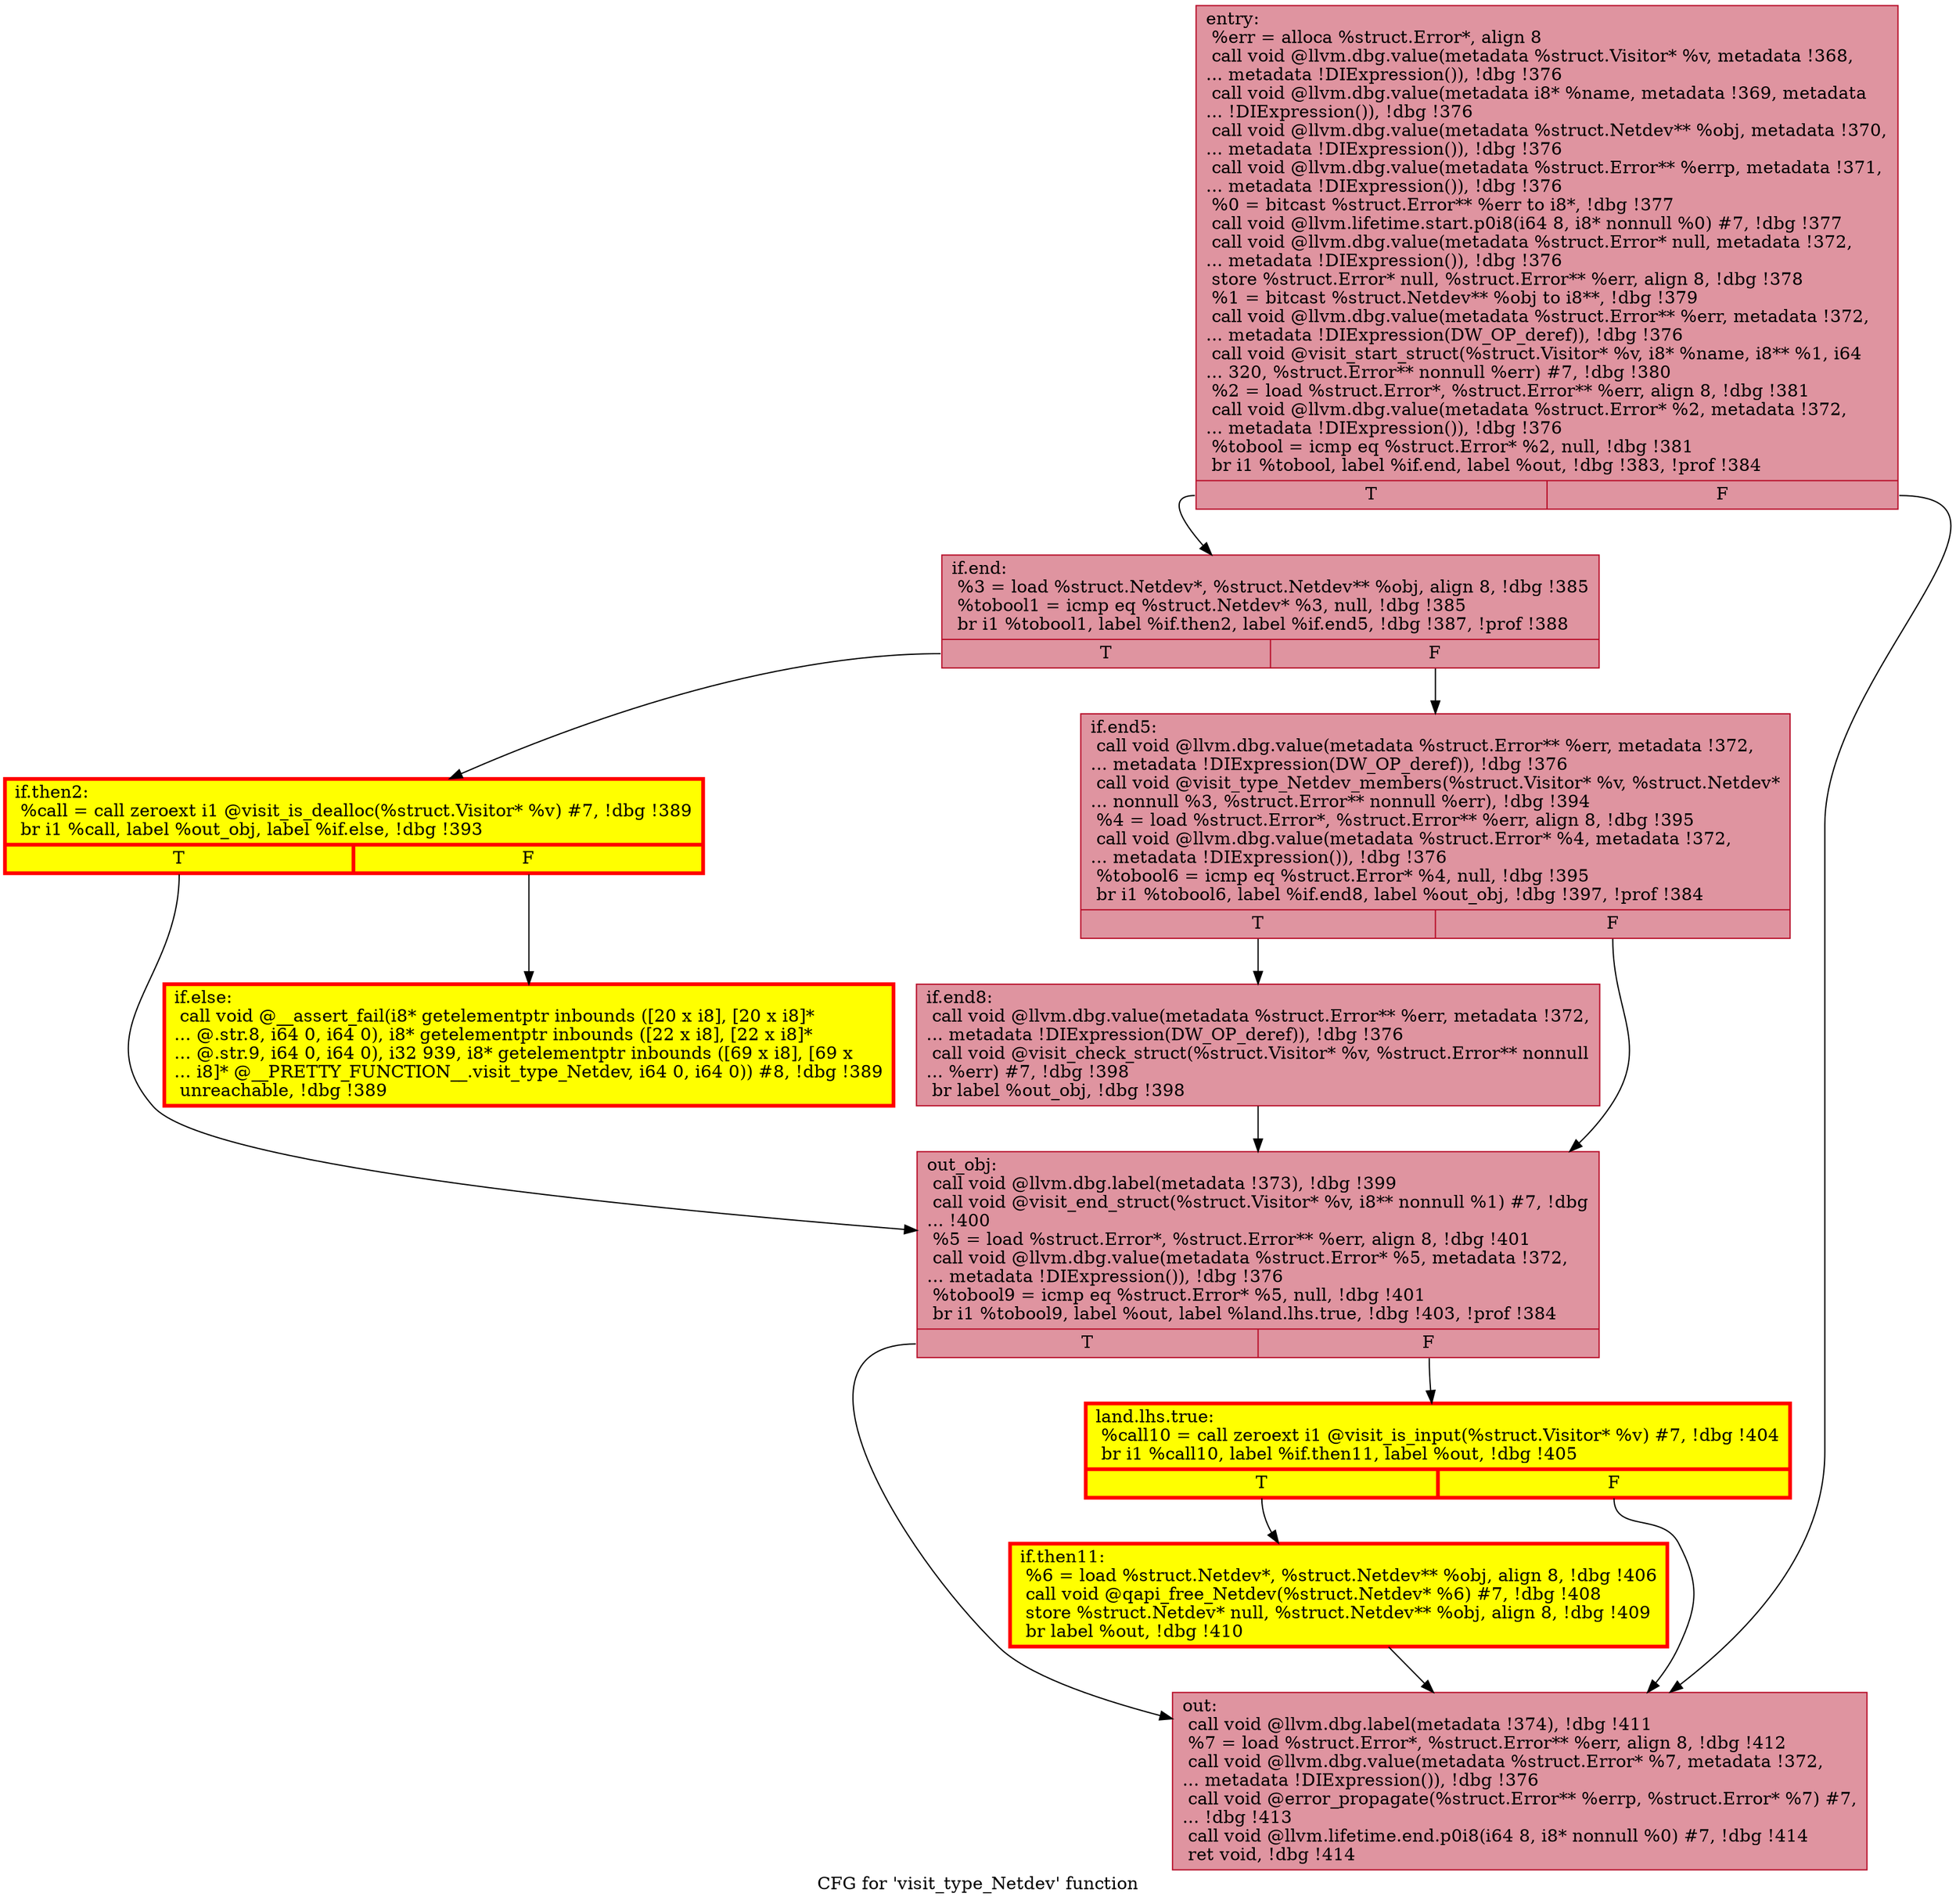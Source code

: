 digraph "CFG for 'visit_type_Netdev' function" {
	label="CFG for 'visit_type_Netdev' function";

	Node0x55760428a960 [shape=record,color="#b70d28ff", style=filled, fillcolor="#b70d2870",label="{entry:\l  %err = alloca %struct.Error*, align 8\l  call void @llvm.dbg.value(metadata %struct.Visitor* %v, metadata !368,\l... metadata !DIExpression()), !dbg !376\l  call void @llvm.dbg.value(metadata i8* %name, metadata !369, metadata\l... !DIExpression()), !dbg !376\l  call void @llvm.dbg.value(metadata %struct.Netdev** %obj, metadata !370,\l... metadata !DIExpression()), !dbg !376\l  call void @llvm.dbg.value(metadata %struct.Error** %errp, metadata !371,\l... metadata !DIExpression()), !dbg !376\l  %0 = bitcast %struct.Error** %err to i8*, !dbg !377\l  call void @llvm.lifetime.start.p0i8(i64 8, i8* nonnull %0) #7, !dbg !377\l  call void @llvm.dbg.value(metadata %struct.Error* null, metadata !372,\l... metadata !DIExpression()), !dbg !376\l  store %struct.Error* null, %struct.Error** %err, align 8, !dbg !378\l  %1 = bitcast %struct.Netdev** %obj to i8**, !dbg !379\l  call void @llvm.dbg.value(metadata %struct.Error** %err, metadata !372,\l... metadata !DIExpression(DW_OP_deref)), !dbg !376\l  call void @visit_start_struct(%struct.Visitor* %v, i8* %name, i8** %1, i64\l... 320, %struct.Error** nonnull %err) #7, !dbg !380\l  %2 = load %struct.Error*, %struct.Error** %err, align 8, !dbg !381\l  call void @llvm.dbg.value(metadata %struct.Error* %2, metadata !372,\l... metadata !DIExpression()), !dbg !376\l  %tobool = icmp eq %struct.Error* %2, null, !dbg !381\l  br i1 %tobool, label %if.end, label %out, !dbg !383, !prof !384\l|{<s0>T|<s1>F}}"];
	Node0x55760428a960:s0 -> Node0x557604346d60;
	Node0x55760428a960:s1 -> Node0x557604347a20;
	Node0x557604346d60 [shape=record,color="#b70d28ff", style=filled, fillcolor="#b70d2870",label="{if.end:                                           \l  %3 = load %struct.Netdev*, %struct.Netdev** %obj, align 8, !dbg !385\l  %tobool1 = icmp eq %struct.Netdev* %3, null, !dbg !385\l  br i1 %tobool1, label %if.then2, label %if.end5, !dbg !387, !prof !388\l|{<s0>T|<s1>F}}"];
	Node0x557604346d60:s0 -> Node0x557604347c00;
	Node0x557604346d60:s1 -> Node0x557604347c70;
	Node0x557604347c00 [shape=record,penwidth=3.0, style="filled", color="red", fillcolor="yellow",label="{if.then2:                                         \l  %call = call zeroext i1 @visit_is_dealloc(%struct.Visitor* %v) #7, !dbg !389\l  br i1 %call, label %out_obj, label %if.else, !dbg !393\l|{<s0>T|<s1>F}}"];
	Node0x557604347c00:s0 -> Node0x557604348890;
	Node0x557604347c00:s1 -> Node0x5576043481e0;
	Node0x5576043481e0 [shape=record,penwidth=3.0, style="filled", color="red", fillcolor="yellow",label="{if.else:                                          \l  call void @__assert_fail(i8* getelementptr inbounds ([20 x i8], [20 x i8]*\l... @.str.8, i64 0, i64 0), i8* getelementptr inbounds ([22 x i8], [22 x i8]*\l... @.str.9, i64 0, i64 0), i32 939, i8* getelementptr inbounds ([69 x i8], [69 x\l... i8]* @__PRETTY_FUNCTION__.visit_type_Netdev, i64 0, i64 0)) #8, !dbg !389\l  unreachable, !dbg !389\l}"];
	Node0x557604347c70 [shape=record,color="#b70d28ff", style=filled, fillcolor="#b70d2870",label="{if.end5:                                          \l  call void @llvm.dbg.value(metadata %struct.Error** %err, metadata !372,\l... metadata !DIExpression(DW_OP_deref)), !dbg !376\l  call void @visit_type_Netdev_members(%struct.Visitor* %v, %struct.Netdev*\l... nonnull %3, %struct.Error** nonnull %err), !dbg !394\l  %4 = load %struct.Error*, %struct.Error** %err, align 8, !dbg !395\l  call void @llvm.dbg.value(metadata %struct.Error* %4, metadata !372,\l... metadata !DIExpression()), !dbg !376\l  %tobool6 = icmp eq %struct.Error* %4, null, !dbg !395\l  br i1 %tobool6, label %if.end8, label %out_obj, !dbg !397, !prof !384\l|{<s0>T|<s1>F}}"];
	Node0x557604347c70:s0 -> Node0x557604348d60;
	Node0x557604347c70:s1 -> Node0x557604348890;
	Node0x557604348d60 [shape=record,color="#b70d28ff", style=filled, fillcolor="#b70d2870",label="{if.end8:                                          \l  call void @llvm.dbg.value(metadata %struct.Error** %err, metadata !372,\l... metadata !DIExpression(DW_OP_deref)), !dbg !376\l  call void @visit_check_struct(%struct.Visitor* %v, %struct.Error** nonnull\l... %err) #7, !dbg !398\l  br label %out_obj, !dbg !398\l}"];
	Node0x557604348d60 -> Node0x557604348890;
	Node0x557604348890 [shape=record,color="#b70d28ff", style=filled, fillcolor="#b70d2870",label="{out_obj:                                          \l  call void @llvm.dbg.label(metadata !373), !dbg !399\l  call void @visit_end_struct(%struct.Visitor* %v, i8** nonnull %1) #7, !dbg\l... !400\l  %5 = load %struct.Error*, %struct.Error** %err, align 8, !dbg !401\l  call void @llvm.dbg.value(metadata %struct.Error* %5, metadata !372,\l... metadata !DIExpression()), !dbg !376\l  %tobool9 = icmp eq %struct.Error* %5, null, !dbg !401\l  br i1 %tobool9, label %out, label %land.lhs.true, !dbg !403, !prof !384\l|{<s0>T|<s1>F}}"];
	Node0x557604348890:s0 -> Node0x557604347a20;
	Node0x557604348890:s1 -> Node0x557604349ac0;
	Node0x557604349ac0 [shape=record,penwidth=3.0, style="filled", color="red", fillcolor="yellow",label="{land.lhs.true:                                    \l  %call10 = call zeroext i1 @visit_is_input(%struct.Visitor* %v) #7, !dbg !404\l  br i1 %call10, label %if.then11, label %out, !dbg !405\l|{<s0>T|<s1>F}}"];
	Node0x557604349ac0:s0 -> Node0x557604349a00;
	Node0x557604349ac0:s1 -> Node0x557604347a20;
	Node0x557604349a00 [shape=record,penwidth=3.0, style="filled", color="red", fillcolor="yellow",label="{if.then11:                                        \l  %6 = load %struct.Netdev*, %struct.Netdev** %obj, align 8, !dbg !406\l  call void @qapi_free_Netdev(%struct.Netdev* %6) #7, !dbg !408\l  store %struct.Netdev* null, %struct.Netdev** %obj, align 8, !dbg !409\l  br label %out, !dbg !410\l}"];
	Node0x557604349a00 -> Node0x557604347a20;
	Node0x557604347a20 [shape=record,color="#b70d28ff", style=filled, fillcolor="#b70d2870",label="{out:                                              \l  call void @llvm.dbg.label(metadata !374), !dbg !411\l  %7 = load %struct.Error*, %struct.Error** %err, align 8, !dbg !412\l  call void @llvm.dbg.value(metadata %struct.Error* %7, metadata !372,\l... metadata !DIExpression()), !dbg !376\l  call void @error_propagate(%struct.Error** %errp, %struct.Error* %7) #7,\l... !dbg !413\l  call void @llvm.lifetime.end.p0i8(i64 8, i8* nonnull %0) #7, !dbg !414\l  ret void, !dbg !414\l}"];
}
